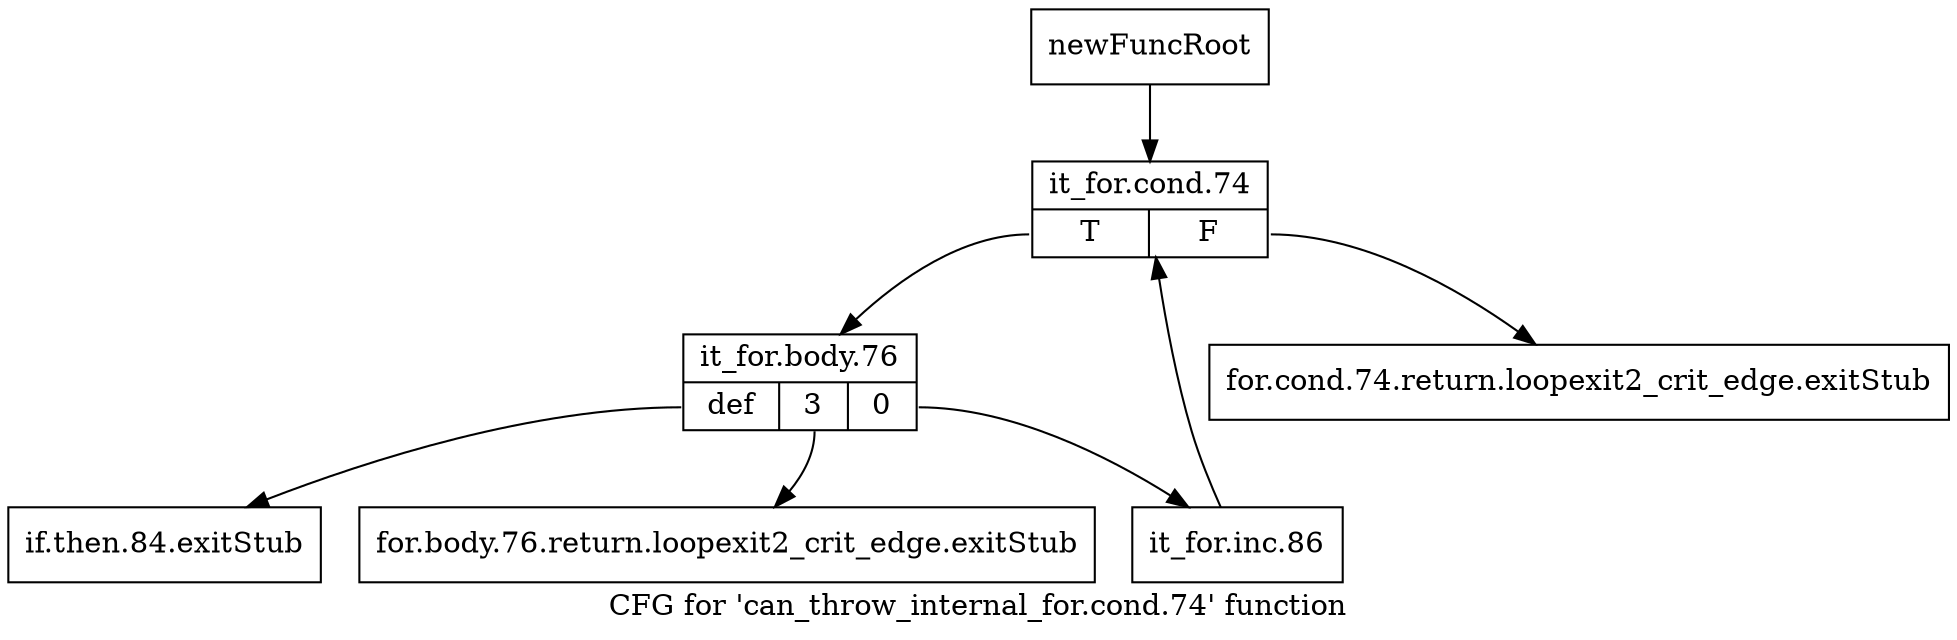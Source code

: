 digraph "CFG for 'can_throw_internal_for.cond.74' function" {
	label="CFG for 'can_throw_internal_for.cond.74' function";

	Node0xacaba60 [shape=record,label="{newFuncRoot}"];
	Node0xacaba60 -> Node0xacb33b0;
	Node0xacb2ed0 [shape=record,label="{for.cond.74.return.loopexit2_crit_edge.exitStub}"];
	Node0xacb2f20 [shape=record,label="{if.then.84.exitStub}"];
	Node0xacb3360 [shape=record,label="{for.body.76.return.loopexit2_crit_edge.exitStub}"];
	Node0xacb33b0 [shape=record,label="{it_for.cond.74|{<s0>T|<s1>F}}"];
	Node0xacb33b0:s0 -> Node0xacb3400;
	Node0xacb33b0:s1 -> Node0xacb2ed0;
	Node0xacb3400 [shape=record,label="{it_for.body.76|{<s0>def|<s1>3|<s2>0}}"];
	Node0xacb3400:s0 -> Node0xacb2f20;
	Node0xacb3400:s1 -> Node0xacb3360;
	Node0xacb3400:s2 -> Node0xacb3450;
	Node0xacb3450 [shape=record,label="{it_for.inc.86}"];
	Node0xacb3450 -> Node0xacb33b0;
}
